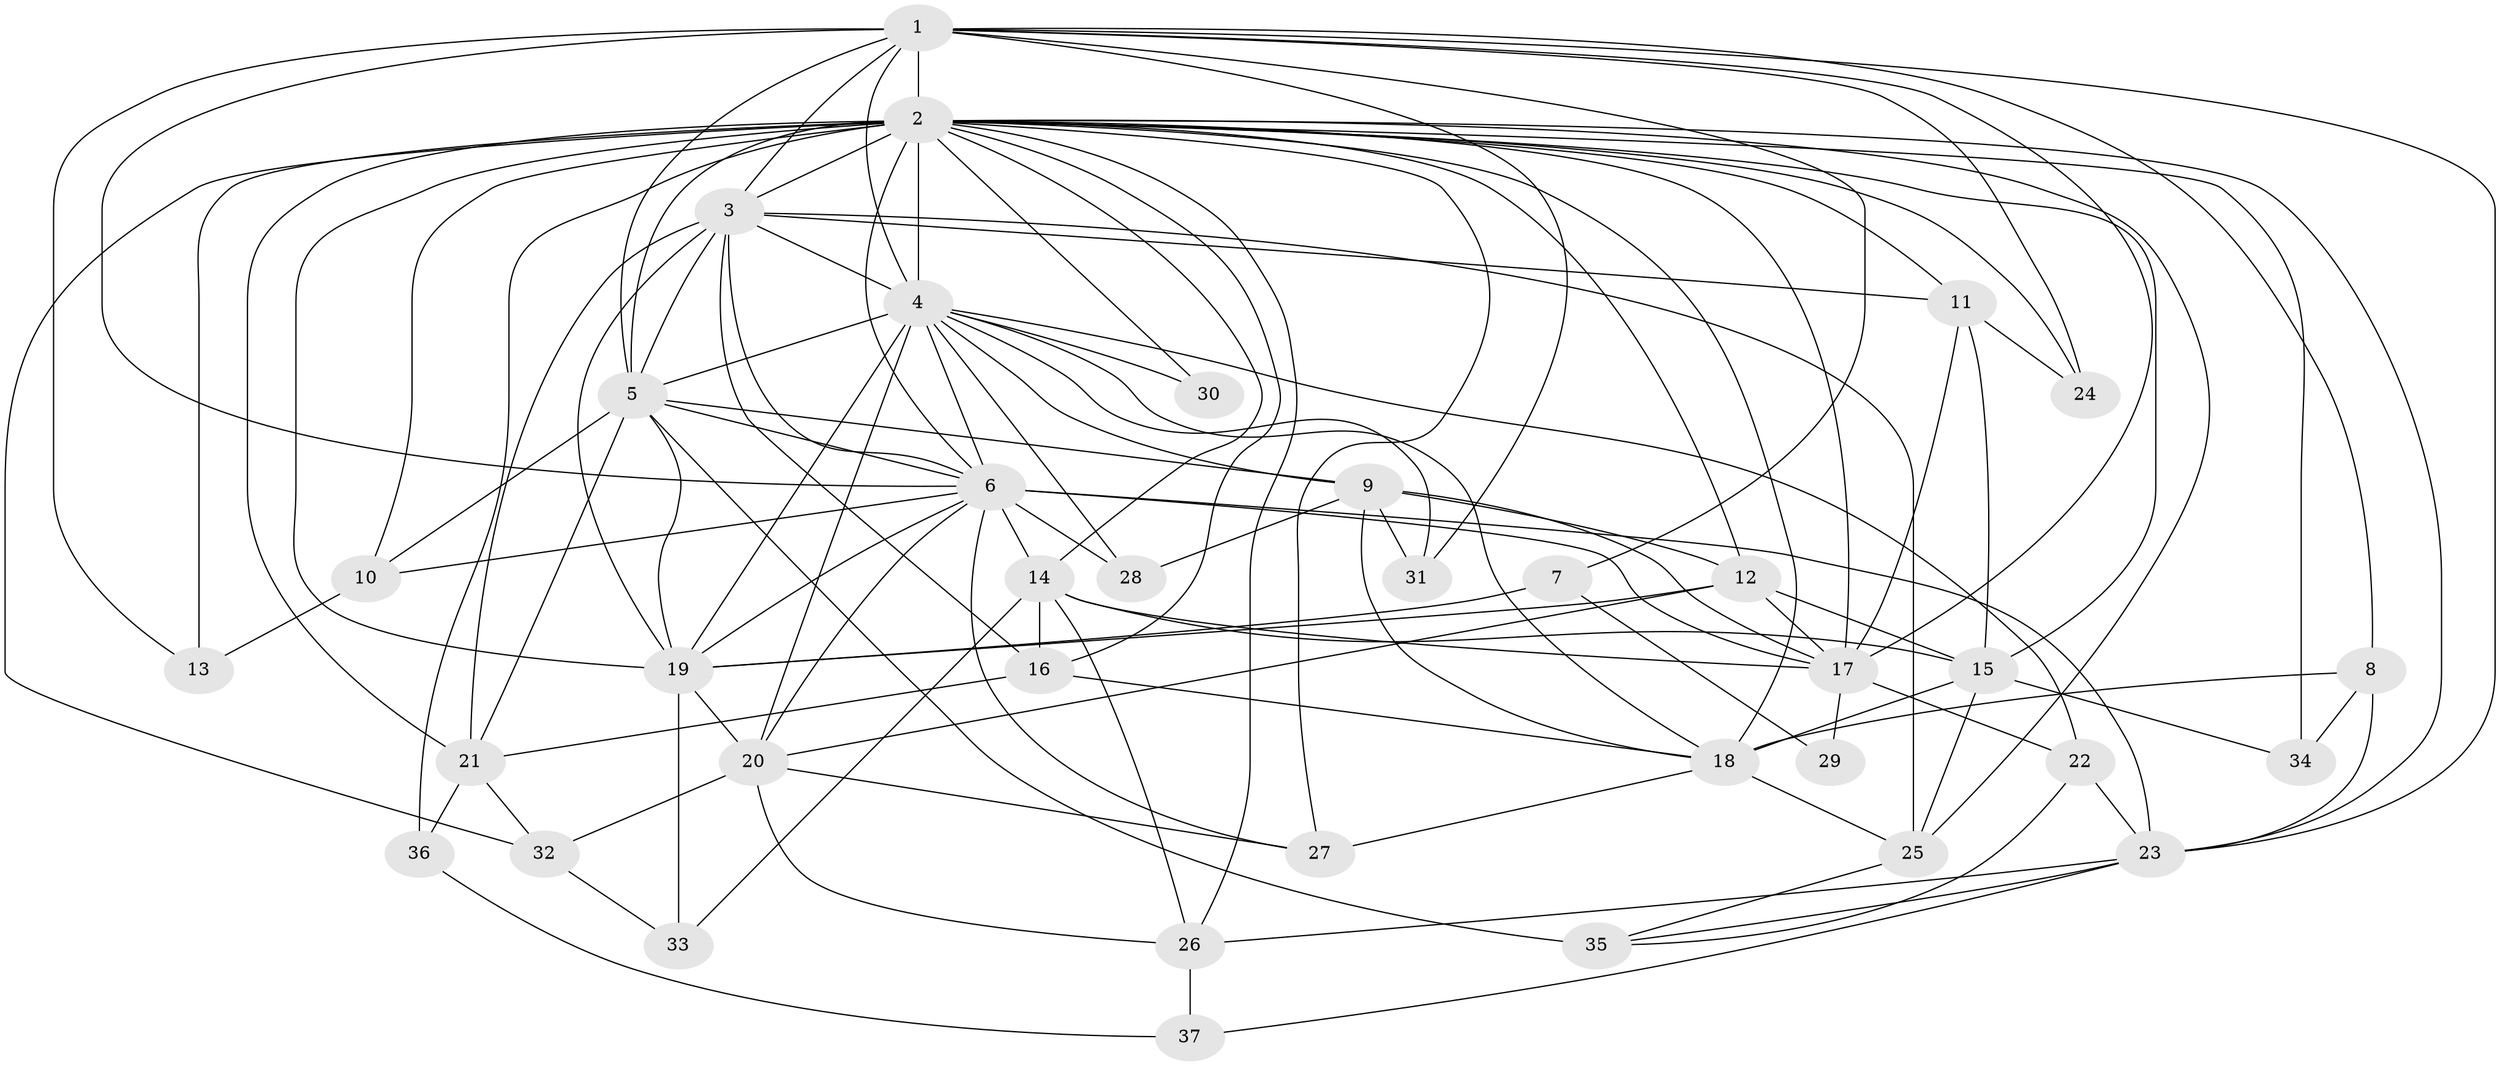 // original degree distribution, {24: 0.017094017094017096, 20: 0.02564102564102564, 19: 0.017094017094017096, 33: 0.008547008547008548, 23: 0.008547008547008548, 10: 0.017094017094017096, 4: 0.07692307692307693, 5: 0.06837606837606838, 11: 0.008547008547008548, 3: 0.1282051282051282, 2: 0.5897435897435898, 8: 0.008547008547008548, 6: 0.02564102564102564}
// Generated by graph-tools (version 1.1) at 2025/49/03/04/25 22:49:27]
// undirected, 37 vertices, 116 edges
graph export_dot {
  node [color=gray90,style=filled];
  1;
  2;
  3;
  4;
  5;
  6;
  7;
  8;
  9;
  10;
  11;
  12;
  13;
  14;
  15;
  16;
  17;
  18;
  19;
  20;
  21;
  22;
  23;
  24;
  25;
  26;
  27;
  28;
  29;
  30;
  31;
  32;
  33;
  34;
  35;
  36;
  37;
  1 -- 2 [weight=4.0];
  1 -- 3 [weight=3.0];
  1 -- 4 [weight=3.0];
  1 -- 5 [weight=2.0];
  1 -- 6 [weight=1.0];
  1 -- 7 [weight=1.0];
  1 -- 8 [weight=1.0];
  1 -- 13 [weight=1.0];
  1 -- 17 [weight=2.0];
  1 -- 23 [weight=2.0];
  1 -- 24 [weight=2.0];
  1 -- 31 [weight=1.0];
  2 -- 3 [weight=4.0];
  2 -- 4 [weight=12.0];
  2 -- 5 [weight=4.0];
  2 -- 6 [weight=4.0];
  2 -- 10 [weight=1.0];
  2 -- 11 [weight=1.0];
  2 -- 12 [weight=1.0];
  2 -- 13 [weight=6.0];
  2 -- 14 [weight=2.0];
  2 -- 15 [weight=5.0];
  2 -- 16 [weight=1.0];
  2 -- 17 [weight=1.0];
  2 -- 18 [weight=1.0];
  2 -- 19 [weight=1.0];
  2 -- 21 [weight=3.0];
  2 -- 23 [weight=1.0];
  2 -- 24 [weight=1.0];
  2 -- 25 [weight=1.0];
  2 -- 26 [weight=1.0];
  2 -- 27 [weight=1.0];
  2 -- 30 [weight=1.0];
  2 -- 32 [weight=1.0];
  2 -- 34 [weight=3.0];
  2 -- 36 [weight=2.0];
  3 -- 4 [weight=2.0];
  3 -- 5 [weight=1.0];
  3 -- 6 [weight=1.0];
  3 -- 11 [weight=1.0];
  3 -- 16 [weight=1.0];
  3 -- 19 [weight=2.0];
  3 -- 21 [weight=1.0];
  3 -- 25 [weight=4.0];
  4 -- 5 [weight=2.0];
  4 -- 6 [weight=2.0];
  4 -- 9 [weight=1.0];
  4 -- 18 [weight=1.0];
  4 -- 19 [weight=6.0];
  4 -- 20 [weight=2.0];
  4 -- 22 [weight=3.0];
  4 -- 28 [weight=1.0];
  4 -- 30 [weight=2.0];
  4 -- 31 [weight=2.0];
  5 -- 6 [weight=2.0];
  5 -- 9 [weight=1.0];
  5 -- 10 [weight=1.0];
  5 -- 19 [weight=2.0];
  5 -- 21 [weight=1.0];
  5 -- 35 [weight=3.0];
  6 -- 10 [weight=1.0];
  6 -- 14 [weight=1.0];
  6 -- 17 [weight=1.0];
  6 -- 19 [weight=1.0];
  6 -- 20 [weight=2.0];
  6 -- 23 [weight=6.0];
  6 -- 27 [weight=1.0];
  6 -- 28 [weight=1.0];
  7 -- 19 [weight=1.0];
  7 -- 29 [weight=1.0];
  8 -- 18 [weight=1.0];
  8 -- 23 [weight=1.0];
  8 -- 34 [weight=1.0];
  9 -- 12 [weight=5.0];
  9 -- 17 [weight=1.0];
  9 -- 18 [weight=1.0];
  9 -- 28 [weight=1.0];
  9 -- 31 [weight=1.0];
  10 -- 13 [weight=1.0];
  11 -- 15 [weight=1.0];
  11 -- 17 [weight=1.0];
  11 -- 24 [weight=1.0];
  12 -- 15 [weight=1.0];
  12 -- 17 [weight=1.0];
  12 -- 19 [weight=1.0];
  12 -- 20 [weight=1.0];
  14 -- 15 [weight=2.0];
  14 -- 16 [weight=5.0];
  14 -- 17 [weight=2.0];
  14 -- 26 [weight=1.0];
  14 -- 33 [weight=1.0];
  15 -- 18 [weight=1.0];
  15 -- 25 [weight=1.0];
  15 -- 34 [weight=1.0];
  16 -- 18 [weight=1.0];
  16 -- 21 [weight=1.0];
  17 -- 22 [weight=1.0];
  17 -- 29 [weight=1.0];
  18 -- 25 [weight=2.0];
  18 -- 27 [weight=1.0];
  19 -- 20 [weight=1.0];
  19 -- 33 [weight=1.0];
  20 -- 26 [weight=1.0];
  20 -- 27 [weight=1.0];
  20 -- 32 [weight=1.0];
  21 -- 32 [weight=1.0];
  21 -- 36 [weight=1.0];
  22 -- 23 [weight=1.0];
  22 -- 35 [weight=1.0];
  23 -- 26 [weight=1.0];
  23 -- 35 [weight=1.0];
  23 -- 37 [weight=1.0];
  25 -- 35 [weight=1.0];
  26 -- 37 [weight=2.0];
  32 -- 33 [weight=1.0];
  36 -- 37 [weight=1.0];
}
